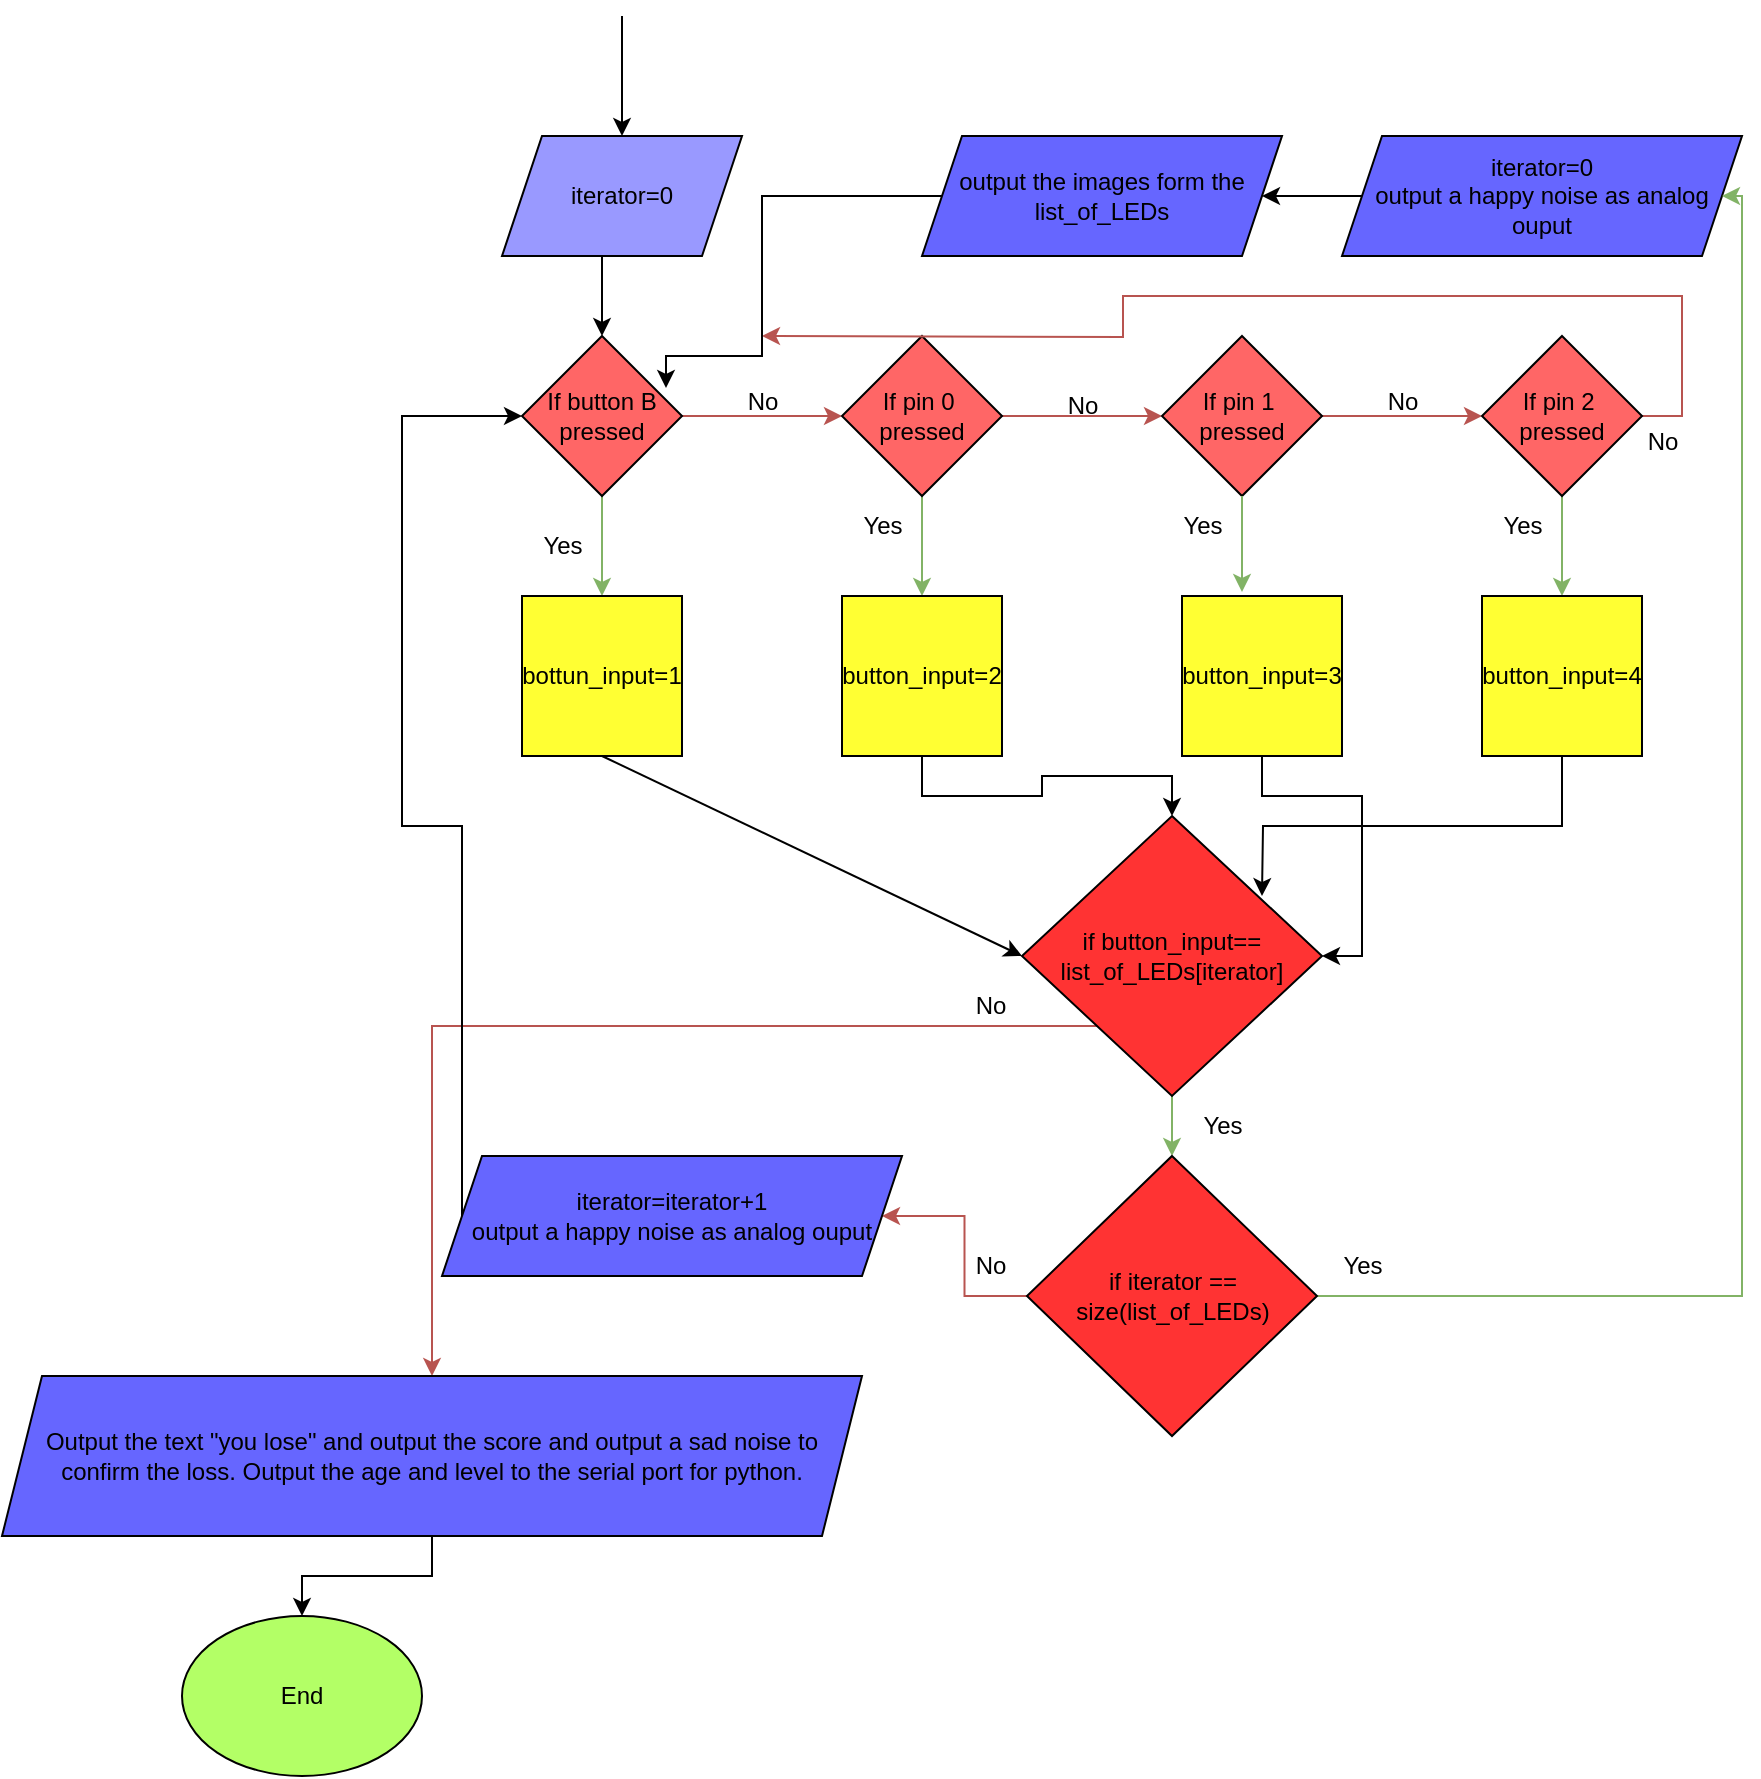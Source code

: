 <mxfile version="23.0.2" type="github">
  <diagram id="C5RBs43oDa-KdzZeNtuy" name="Page-1">
    <mxGraphModel dx="1464" dy="1729" grid="1" gridSize="10" guides="1" tooltips="1" connect="1" arrows="1" fold="1" page="1" pageScale="1" pageWidth="827" pageHeight="1169" math="0" shadow="0">
      <root>
        <mxCell id="WIyWlLk6GJQsqaUBKTNV-0" />
        <mxCell id="WIyWlLk6GJQsqaUBKTNV-1" parent="WIyWlLk6GJQsqaUBKTNV-0" />
        <mxCell id="NYyCiRp0HVzE1PTWud5s-3" value="" style="edgeStyle=orthogonalEdgeStyle;rounded=0;orthogonalLoop=1;jettySize=auto;html=1;fillColor=#f8cecc;strokeColor=#b85450;" parent="WIyWlLk6GJQsqaUBKTNV-1" source="NYyCiRp0HVzE1PTWud5s-0" target="NYyCiRp0HVzE1PTWud5s-2" edge="1">
          <mxGeometry relative="1" as="geometry">
            <Array as="points">
              <mxPoint x="310" y="80" />
              <mxPoint x="310" y="80" />
            </Array>
          </mxGeometry>
        </mxCell>
        <mxCell id="NYyCiRp0HVzE1PTWud5s-12" style="edgeStyle=orthogonalEdgeStyle;rounded=0;orthogonalLoop=1;jettySize=auto;html=1;exitX=0.5;exitY=1;exitDx=0;exitDy=0;fillColor=#d5e8d4;strokeColor=#82b366;" parent="WIyWlLk6GJQsqaUBKTNV-1" source="NYyCiRp0HVzE1PTWud5s-0" edge="1">
          <mxGeometry relative="1" as="geometry">
            <mxPoint x="220" y="170" as="targetPoint" />
          </mxGeometry>
        </mxCell>
        <mxCell id="NYyCiRp0HVzE1PTWud5s-0" value="If button B pressed" style="rhombus;whiteSpace=wrap;html=1;fillColor=#FF6666;" parent="WIyWlLk6GJQsqaUBKTNV-1" vertex="1">
          <mxGeometry x="180" y="40" width="80" height="80" as="geometry" />
        </mxCell>
        <mxCell id="NYyCiRp0HVzE1PTWud5s-1" value="" style="endArrow=classic;html=1;rounded=0;entryX=0.5;entryY=0;entryDx=0;entryDy=0;" parent="WIyWlLk6GJQsqaUBKTNV-1" target="NYyCiRp0HVzE1PTWud5s-0" edge="1">
          <mxGeometry width="50" height="50" relative="1" as="geometry">
            <mxPoint x="220" as="sourcePoint" />
            <mxPoint x="220" as="targetPoint" />
            <Array as="points">
              <mxPoint x="220" />
            </Array>
          </mxGeometry>
        </mxCell>
        <mxCell id="NYyCiRp0HVzE1PTWud5s-5" value="" style="edgeStyle=orthogonalEdgeStyle;rounded=0;orthogonalLoop=1;jettySize=auto;html=1;fillColor=#f8cecc;strokeColor=#b85450;" parent="WIyWlLk6GJQsqaUBKTNV-1" source="NYyCiRp0HVzE1PTWud5s-2" target="NYyCiRp0HVzE1PTWud5s-4" edge="1">
          <mxGeometry relative="1" as="geometry" />
        </mxCell>
        <mxCell id="NYyCiRp0HVzE1PTWud5s-28" style="edgeStyle=orthogonalEdgeStyle;rounded=0;orthogonalLoop=1;jettySize=auto;html=1;exitX=0.5;exitY=1;exitDx=0;exitDy=0;entryX=0.5;entryY=0;entryDx=0;entryDy=0;fillColor=#d5e8d4;strokeColor=#82b366;" parent="WIyWlLk6GJQsqaUBKTNV-1" source="NYyCiRp0HVzE1PTWud5s-2" target="NYyCiRp0HVzE1PTWud5s-25" edge="1">
          <mxGeometry relative="1" as="geometry" />
        </mxCell>
        <mxCell id="NYyCiRp0HVzE1PTWud5s-2" value="If pin 0&amp;nbsp; pressed" style="rhombus;whiteSpace=wrap;html=1;fillColor=#FF6666;" parent="WIyWlLk6GJQsqaUBKTNV-1" vertex="1">
          <mxGeometry x="340" y="40" width="80" height="80" as="geometry" />
        </mxCell>
        <mxCell id="NYyCiRp0HVzE1PTWud5s-7" value="" style="edgeStyle=orthogonalEdgeStyle;rounded=0;orthogonalLoop=1;jettySize=auto;html=1;fillColor=#f8cecc;strokeColor=#b85450;" parent="WIyWlLk6GJQsqaUBKTNV-1" source="NYyCiRp0HVzE1PTWud5s-4" target="NYyCiRp0HVzE1PTWud5s-6" edge="1">
          <mxGeometry relative="1" as="geometry" />
        </mxCell>
        <mxCell id="NYyCiRp0HVzE1PTWud5s-4" value="If pin 1&amp;nbsp; pressed" style="rhombus;whiteSpace=wrap;html=1;fillColor=#FF6666;" parent="WIyWlLk6GJQsqaUBKTNV-1" vertex="1">
          <mxGeometry x="500" y="40" width="80" height="80" as="geometry" />
        </mxCell>
        <mxCell id="NYyCiRp0HVzE1PTWud5s-30" style="edgeStyle=orthogonalEdgeStyle;rounded=0;orthogonalLoop=1;jettySize=auto;html=1;exitX=0.5;exitY=1;exitDx=0;exitDy=0;entryX=0.5;entryY=0;entryDx=0;entryDy=0;fillColor=#d5e8d4;strokeColor=#82b366;" parent="WIyWlLk6GJQsqaUBKTNV-1" source="NYyCiRp0HVzE1PTWud5s-6" target="NYyCiRp0HVzE1PTWud5s-27" edge="1">
          <mxGeometry relative="1" as="geometry" />
        </mxCell>
        <mxCell id="LbI6MgC-RqQd3pRqkspq-25" style="edgeStyle=orthogonalEdgeStyle;rounded=0;orthogonalLoop=1;jettySize=auto;html=1;exitX=1;exitY=0.5;exitDx=0;exitDy=0;fillColor=#f8cecc;strokeColor=#b85450;" edge="1" parent="WIyWlLk6GJQsqaUBKTNV-1" source="NYyCiRp0HVzE1PTWud5s-6">
          <mxGeometry relative="1" as="geometry">
            <mxPoint x="300" y="40" as="targetPoint" />
          </mxGeometry>
        </mxCell>
        <mxCell id="NYyCiRp0HVzE1PTWud5s-6" value="If pin 2&amp;nbsp; pressed" style="rhombus;whiteSpace=wrap;html=1;fillColor=#FF6666;" parent="WIyWlLk6GJQsqaUBKTNV-1" vertex="1">
          <mxGeometry x="660" y="40" width="80" height="80" as="geometry" />
        </mxCell>
        <mxCell id="NYyCiRp0HVzE1PTWud5s-9" value="No&lt;br&gt;" style="text;html=1;align=center;verticalAlign=middle;resizable=0;points=[];autosize=1;strokeColor=none;fillColor=none;" parent="WIyWlLk6GJQsqaUBKTNV-1" vertex="1">
          <mxGeometry x="440" y="60" width="40" height="30" as="geometry" />
        </mxCell>
        <mxCell id="NYyCiRp0HVzE1PTWud5s-10" value="No&lt;br&gt;" style="text;html=1;align=center;verticalAlign=middle;resizable=0;points=[];autosize=1;strokeColor=none;fillColor=none;" parent="WIyWlLk6GJQsqaUBKTNV-1" vertex="1">
          <mxGeometry x="600" y="58" width="40" height="30" as="geometry" />
        </mxCell>
        <mxCell id="NYyCiRp0HVzE1PTWud5s-13" value="No&lt;br&gt;" style="text;html=1;align=center;verticalAlign=middle;resizable=0;points=[];autosize=1;strokeColor=none;fillColor=none;" parent="WIyWlLk6GJQsqaUBKTNV-1" vertex="1">
          <mxGeometry x="280" y="58" width="40" height="30" as="geometry" />
        </mxCell>
        <mxCell id="NYyCiRp0HVzE1PTWud5s-17" value="iterator=0" style="shape=parallelogram;perimeter=parallelogramPerimeter;whiteSpace=wrap;html=1;fixedSize=1;fillColor=#9999FF;" parent="WIyWlLk6GJQsqaUBKTNV-1" vertex="1">
          <mxGeometry x="170" y="-60" width="120" height="60" as="geometry" />
        </mxCell>
        <mxCell id="NYyCiRp0HVzE1PTWud5s-18" value="" style="endArrow=classic;html=1;rounded=0;entryX=0.5;entryY=0;entryDx=0;entryDy=0;" parent="WIyWlLk6GJQsqaUBKTNV-1" target="NYyCiRp0HVzE1PTWud5s-17" edge="1">
          <mxGeometry width="50" height="50" relative="1" as="geometry">
            <mxPoint x="230" y="-120" as="sourcePoint" />
            <mxPoint x="320" y="80" as="targetPoint" />
          </mxGeometry>
        </mxCell>
        <mxCell id="NYyCiRp0HVzE1PTWud5s-20" value="Yes" style="text;html=1;align=center;verticalAlign=middle;resizable=0;points=[];autosize=1;strokeColor=none;fillColor=none;" parent="WIyWlLk6GJQsqaUBKTNV-1" vertex="1">
          <mxGeometry x="180" y="130" width="40" height="30" as="geometry" />
        </mxCell>
        <mxCell id="NYyCiRp0HVzE1PTWud5s-21" value="Yes" style="text;html=1;align=center;verticalAlign=middle;resizable=0;points=[];autosize=1;strokeColor=none;fillColor=none;" parent="WIyWlLk6GJQsqaUBKTNV-1" vertex="1">
          <mxGeometry x="340" y="120" width="40" height="30" as="geometry" />
        </mxCell>
        <mxCell id="NYyCiRp0HVzE1PTWud5s-22" value="Yes" style="text;html=1;align=center;verticalAlign=middle;resizable=0;points=[];autosize=1;strokeColor=none;fillColor=none;" parent="WIyWlLk6GJQsqaUBKTNV-1" vertex="1">
          <mxGeometry x="500" y="120" width="40" height="30" as="geometry" />
        </mxCell>
        <mxCell id="NYyCiRp0HVzE1PTWud5s-23" value="Yes" style="text;html=1;align=center;verticalAlign=middle;resizable=0;points=[];autosize=1;strokeColor=none;fillColor=none;" parent="WIyWlLk6GJQsqaUBKTNV-1" vertex="1">
          <mxGeometry x="660" y="120" width="40" height="30" as="geometry" />
        </mxCell>
        <mxCell id="NYyCiRp0HVzE1PTWud5s-24" value="bottun_input=1" style="whiteSpace=wrap;html=1;aspect=fixed;fillColor=#FFFF33;" parent="WIyWlLk6GJQsqaUBKTNV-1" vertex="1">
          <mxGeometry x="180" y="170" width="80" height="80" as="geometry" />
        </mxCell>
        <mxCell id="LbI6MgC-RqQd3pRqkspq-2" style="edgeStyle=orthogonalEdgeStyle;rounded=0;orthogonalLoop=1;jettySize=auto;html=1;exitX=0.5;exitY=1;exitDx=0;exitDy=0;entryX=0.5;entryY=0;entryDx=0;entryDy=0;" edge="1" parent="WIyWlLk6GJQsqaUBKTNV-1" source="NYyCiRp0HVzE1PTWud5s-25" target="LbI6MgC-RqQd3pRqkspq-0">
          <mxGeometry relative="1" as="geometry" />
        </mxCell>
        <mxCell id="NYyCiRp0HVzE1PTWud5s-25" value="button_input=2" style="whiteSpace=wrap;html=1;aspect=fixed;fillColor=#FFFF33;" parent="WIyWlLk6GJQsqaUBKTNV-1" vertex="1">
          <mxGeometry x="340" y="170" width="80" height="80" as="geometry" />
        </mxCell>
        <mxCell id="LbI6MgC-RqQd3pRqkspq-3" style="edgeStyle=orthogonalEdgeStyle;rounded=0;orthogonalLoop=1;jettySize=auto;html=1;exitX=0.5;exitY=1;exitDx=0;exitDy=0;entryX=1;entryY=0.5;entryDx=0;entryDy=0;" edge="1" parent="WIyWlLk6GJQsqaUBKTNV-1" source="NYyCiRp0HVzE1PTWud5s-26" target="LbI6MgC-RqQd3pRqkspq-0">
          <mxGeometry relative="1" as="geometry" />
        </mxCell>
        <mxCell id="NYyCiRp0HVzE1PTWud5s-26" value="button_input=3" style="whiteSpace=wrap;html=1;aspect=fixed;fillColor=#FFFF33;" parent="WIyWlLk6GJQsqaUBKTNV-1" vertex="1">
          <mxGeometry x="510" y="170" width="80" height="80" as="geometry" />
        </mxCell>
        <mxCell id="LbI6MgC-RqQd3pRqkspq-4" style="edgeStyle=orthogonalEdgeStyle;rounded=0;orthogonalLoop=1;jettySize=auto;html=1;exitX=0.5;exitY=1;exitDx=0;exitDy=0;" edge="1" parent="WIyWlLk6GJQsqaUBKTNV-1" source="NYyCiRp0HVzE1PTWud5s-27">
          <mxGeometry relative="1" as="geometry">
            <mxPoint x="550" y="320" as="targetPoint" />
          </mxGeometry>
        </mxCell>
        <mxCell id="NYyCiRp0HVzE1PTWud5s-27" value="button_input=4" style="whiteSpace=wrap;html=1;aspect=fixed;fillColor=#FFFF33;" parent="WIyWlLk6GJQsqaUBKTNV-1" vertex="1">
          <mxGeometry x="660" y="170" width="80" height="80" as="geometry" />
        </mxCell>
        <mxCell id="NYyCiRp0HVzE1PTWud5s-29" style="edgeStyle=orthogonalEdgeStyle;rounded=0;orthogonalLoop=1;jettySize=auto;html=1;exitX=0.5;exitY=1;exitDx=0;exitDy=0;entryX=0.375;entryY=-0.025;entryDx=0;entryDy=0;entryPerimeter=0;fillColor=#d5e8d4;strokeColor=#82b366;" parent="WIyWlLk6GJQsqaUBKTNV-1" source="NYyCiRp0HVzE1PTWud5s-4" target="NYyCiRp0HVzE1PTWud5s-26" edge="1">
          <mxGeometry relative="1" as="geometry" />
        </mxCell>
        <mxCell id="LbI6MgC-RqQd3pRqkspq-8" style="edgeStyle=orthogonalEdgeStyle;rounded=0;orthogonalLoop=1;jettySize=auto;html=1;exitX=0.5;exitY=1;exitDx=0;exitDy=0;entryX=0.5;entryY=0;entryDx=0;entryDy=0;fillColor=#d5e8d4;strokeColor=#82b366;" edge="1" parent="WIyWlLk6GJQsqaUBKTNV-1" source="LbI6MgC-RqQd3pRqkspq-0" target="LbI6MgC-RqQd3pRqkspq-7">
          <mxGeometry relative="1" as="geometry" />
        </mxCell>
        <mxCell id="LbI6MgC-RqQd3pRqkspq-20" style="edgeStyle=orthogonalEdgeStyle;rounded=0;orthogonalLoop=1;jettySize=auto;html=1;exitX=0;exitY=1;exitDx=0;exitDy=0;entryX=0.5;entryY=0;entryDx=0;entryDy=0;fillColor=#f8cecc;strokeColor=#b85450;" edge="1" parent="WIyWlLk6GJQsqaUBKTNV-1" source="LbI6MgC-RqQd3pRqkspq-0" target="LbI6MgC-RqQd3pRqkspq-19">
          <mxGeometry relative="1" as="geometry" />
        </mxCell>
        <mxCell id="LbI6MgC-RqQd3pRqkspq-0" value="if button_input==&lt;br&gt;list_of_LEDs[iterator]" style="rhombus;whiteSpace=wrap;html=1;fillColor=#FF3333;" vertex="1" parent="WIyWlLk6GJQsqaUBKTNV-1">
          <mxGeometry x="430" y="280" width="150" height="140" as="geometry" />
        </mxCell>
        <mxCell id="LbI6MgC-RqQd3pRqkspq-1" value="" style="endArrow=classic;html=1;rounded=0;exitX=0.5;exitY=1;exitDx=0;exitDy=0;entryX=0;entryY=0.5;entryDx=0;entryDy=0;" edge="1" parent="WIyWlLk6GJQsqaUBKTNV-1" source="NYyCiRp0HVzE1PTWud5s-24" target="LbI6MgC-RqQd3pRqkspq-0">
          <mxGeometry width="50" height="50" relative="1" as="geometry">
            <mxPoint x="390" y="170" as="sourcePoint" />
            <mxPoint x="440" y="120" as="targetPoint" />
            <Array as="points" />
          </mxGeometry>
        </mxCell>
        <mxCell id="LbI6MgC-RqQd3pRqkspq-12" style="edgeStyle=orthogonalEdgeStyle;rounded=0;orthogonalLoop=1;jettySize=auto;html=1;exitX=0;exitY=0.5;exitDx=0;exitDy=0;entryX=1;entryY=0.5;entryDx=0;entryDy=0;" edge="1" parent="WIyWlLk6GJQsqaUBKTNV-1" source="LbI6MgC-RqQd3pRqkspq-6" target="LbI6MgC-RqQd3pRqkspq-11">
          <mxGeometry relative="1" as="geometry" />
        </mxCell>
        <mxCell id="LbI6MgC-RqQd3pRqkspq-6" value="iterator=0&lt;br&gt;output a happy noise as analog ouput" style="shape=parallelogram;perimeter=parallelogramPerimeter;whiteSpace=wrap;html=1;fixedSize=1;fillColor=#6666FF;" vertex="1" parent="WIyWlLk6GJQsqaUBKTNV-1">
          <mxGeometry x="590" y="-60" width="200" height="60" as="geometry" />
        </mxCell>
        <mxCell id="LbI6MgC-RqQd3pRqkspq-10" style="edgeStyle=orthogonalEdgeStyle;rounded=0;orthogonalLoop=1;jettySize=auto;html=1;exitX=1;exitY=0.5;exitDx=0;exitDy=0;entryX=1;entryY=0.5;entryDx=0;entryDy=0;fillColor=#d5e8d4;strokeColor=#82b366;" edge="1" parent="WIyWlLk6GJQsqaUBKTNV-1" source="LbI6MgC-RqQd3pRqkspq-7" target="LbI6MgC-RqQd3pRqkspq-6">
          <mxGeometry relative="1" as="geometry">
            <Array as="points">
              <mxPoint x="790" y="520" />
              <mxPoint x="790" y="-30" />
            </Array>
          </mxGeometry>
        </mxCell>
        <mxCell id="LbI6MgC-RqQd3pRqkspq-16" style="edgeStyle=orthogonalEdgeStyle;rounded=0;orthogonalLoop=1;jettySize=auto;html=1;exitX=0;exitY=0.5;exitDx=0;exitDy=0;entryX=1;entryY=0.5;entryDx=0;entryDy=0;fillColor=#f8cecc;strokeColor=#b85450;" edge="1" parent="WIyWlLk6GJQsqaUBKTNV-1" source="LbI6MgC-RqQd3pRqkspq-7" target="LbI6MgC-RqQd3pRqkspq-14">
          <mxGeometry relative="1" as="geometry" />
        </mxCell>
        <mxCell id="LbI6MgC-RqQd3pRqkspq-7" value="if iterator == size(list_of_LEDs)" style="rhombus;whiteSpace=wrap;html=1;fillColor=#FF3333;" vertex="1" parent="WIyWlLk6GJQsqaUBKTNV-1">
          <mxGeometry x="432.5" y="450" width="145" height="140" as="geometry" />
        </mxCell>
        <mxCell id="LbI6MgC-RqQd3pRqkspq-9" value="Yes" style="text;html=1;align=center;verticalAlign=middle;resizable=0;points=[];autosize=1;strokeColor=none;fillColor=none;" vertex="1" parent="WIyWlLk6GJQsqaUBKTNV-1">
          <mxGeometry x="510" y="420" width="40" height="30" as="geometry" />
        </mxCell>
        <mxCell id="LbI6MgC-RqQd3pRqkspq-11" value="output the images form the list_of_LEDs" style="shape=parallelogram;perimeter=parallelogramPerimeter;whiteSpace=wrap;html=1;fixedSize=1;fillColor=#6666FF;" vertex="1" parent="WIyWlLk6GJQsqaUBKTNV-1">
          <mxGeometry x="380" y="-60" width="180" height="60" as="geometry" />
        </mxCell>
        <mxCell id="LbI6MgC-RqQd3pRqkspq-13" style="edgeStyle=orthogonalEdgeStyle;rounded=0;orthogonalLoop=1;jettySize=auto;html=1;exitX=0;exitY=0.5;exitDx=0;exitDy=0;entryX=0.9;entryY=0.325;entryDx=0;entryDy=0;entryPerimeter=0;" edge="1" parent="WIyWlLk6GJQsqaUBKTNV-1" source="LbI6MgC-RqQd3pRqkspq-11" target="NYyCiRp0HVzE1PTWud5s-0">
          <mxGeometry relative="1" as="geometry">
            <Array as="points">
              <mxPoint x="300" y="-30" />
              <mxPoint x="300" y="50" />
              <mxPoint x="252" y="50" />
            </Array>
          </mxGeometry>
        </mxCell>
        <mxCell id="LbI6MgC-RqQd3pRqkspq-18" style="edgeStyle=orthogonalEdgeStyle;rounded=0;orthogonalLoop=1;jettySize=auto;html=1;exitX=0;exitY=0.5;exitDx=0;exitDy=0;entryX=0;entryY=0.5;entryDx=0;entryDy=0;" edge="1" parent="WIyWlLk6GJQsqaUBKTNV-1" source="LbI6MgC-RqQd3pRqkspq-14" target="NYyCiRp0HVzE1PTWud5s-0">
          <mxGeometry relative="1" as="geometry" />
        </mxCell>
        <mxCell id="LbI6MgC-RqQd3pRqkspq-14" value="iterator=iterator+1&lt;br&gt;output a happy noise as analog ouput" style="shape=parallelogram;perimeter=parallelogramPerimeter;whiteSpace=wrap;html=1;fixedSize=1;fillColor=#6666FF;" vertex="1" parent="WIyWlLk6GJQsqaUBKTNV-1">
          <mxGeometry x="140" y="450" width="230" height="60" as="geometry" />
        </mxCell>
        <mxCell id="LbI6MgC-RqQd3pRqkspq-15" value="Yes" style="text;html=1;align=center;verticalAlign=middle;resizable=0;points=[];autosize=1;strokeColor=none;fillColor=none;" vertex="1" parent="WIyWlLk6GJQsqaUBKTNV-1">
          <mxGeometry x="580" y="490" width="40" height="30" as="geometry" />
        </mxCell>
        <mxCell id="LbI6MgC-RqQd3pRqkspq-17" value="No" style="text;html=1;align=center;verticalAlign=middle;resizable=0;points=[];autosize=1;strokeColor=none;fillColor=none;" vertex="1" parent="WIyWlLk6GJQsqaUBKTNV-1">
          <mxGeometry x="394" y="490" width="40" height="30" as="geometry" />
        </mxCell>
        <mxCell id="LbI6MgC-RqQd3pRqkspq-24" style="edgeStyle=orthogonalEdgeStyle;rounded=0;orthogonalLoop=1;jettySize=auto;html=1;exitX=0.5;exitY=1;exitDx=0;exitDy=0;entryX=0.5;entryY=0;entryDx=0;entryDy=0;" edge="1" parent="WIyWlLk6GJQsqaUBKTNV-1" source="LbI6MgC-RqQd3pRqkspq-19" target="LbI6MgC-RqQd3pRqkspq-23">
          <mxGeometry relative="1" as="geometry" />
        </mxCell>
        <mxCell id="LbI6MgC-RqQd3pRqkspq-19" value="Output the text &quot;you lose&quot; and output the score and output a sad noise to confirm the loss. Output the age and level to the serial port for python." style="shape=parallelogram;perimeter=parallelogramPerimeter;whiteSpace=wrap;html=1;fixedSize=1;fillColor=#6666FF;" vertex="1" parent="WIyWlLk6GJQsqaUBKTNV-1">
          <mxGeometry x="-80" y="560" width="430" height="80" as="geometry" />
        </mxCell>
        <mxCell id="LbI6MgC-RqQd3pRqkspq-21" value="No" style="text;html=1;align=center;verticalAlign=middle;resizable=0;points=[];autosize=1;strokeColor=none;fillColor=none;" vertex="1" parent="WIyWlLk6GJQsqaUBKTNV-1">
          <mxGeometry x="394" y="360" width="40" height="30" as="geometry" />
        </mxCell>
        <mxCell id="LbI6MgC-RqQd3pRqkspq-23" value="End" style="ellipse;whiteSpace=wrap;html=1;fillColor=#B3FF66;" vertex="1" parent="WIyWlLk6GJQsqaUBKTNV-1">
          <mxGeometry x="10" y="680" width="120" height="80" as="geometry" />
        </mxCell>
        <mxCell id="LbI6MgC-RqQd3pRqkspq-26" value="No&lt;br&gt;" style="text;html=1;align=center;verticalAlign=middle;resizable=0;points=[];autosize=1;strokeColor=none;fillColor=none;" vertex="1" parent="WIyWlLk6GJQsqaUBKTNV-1">
          <mxGeometry x="730" y="78" width="40" height="30" as="geometry" />
        </mxCell>
      </root>
    </mxGraphModel>
  </diagram>
</mxfile>
